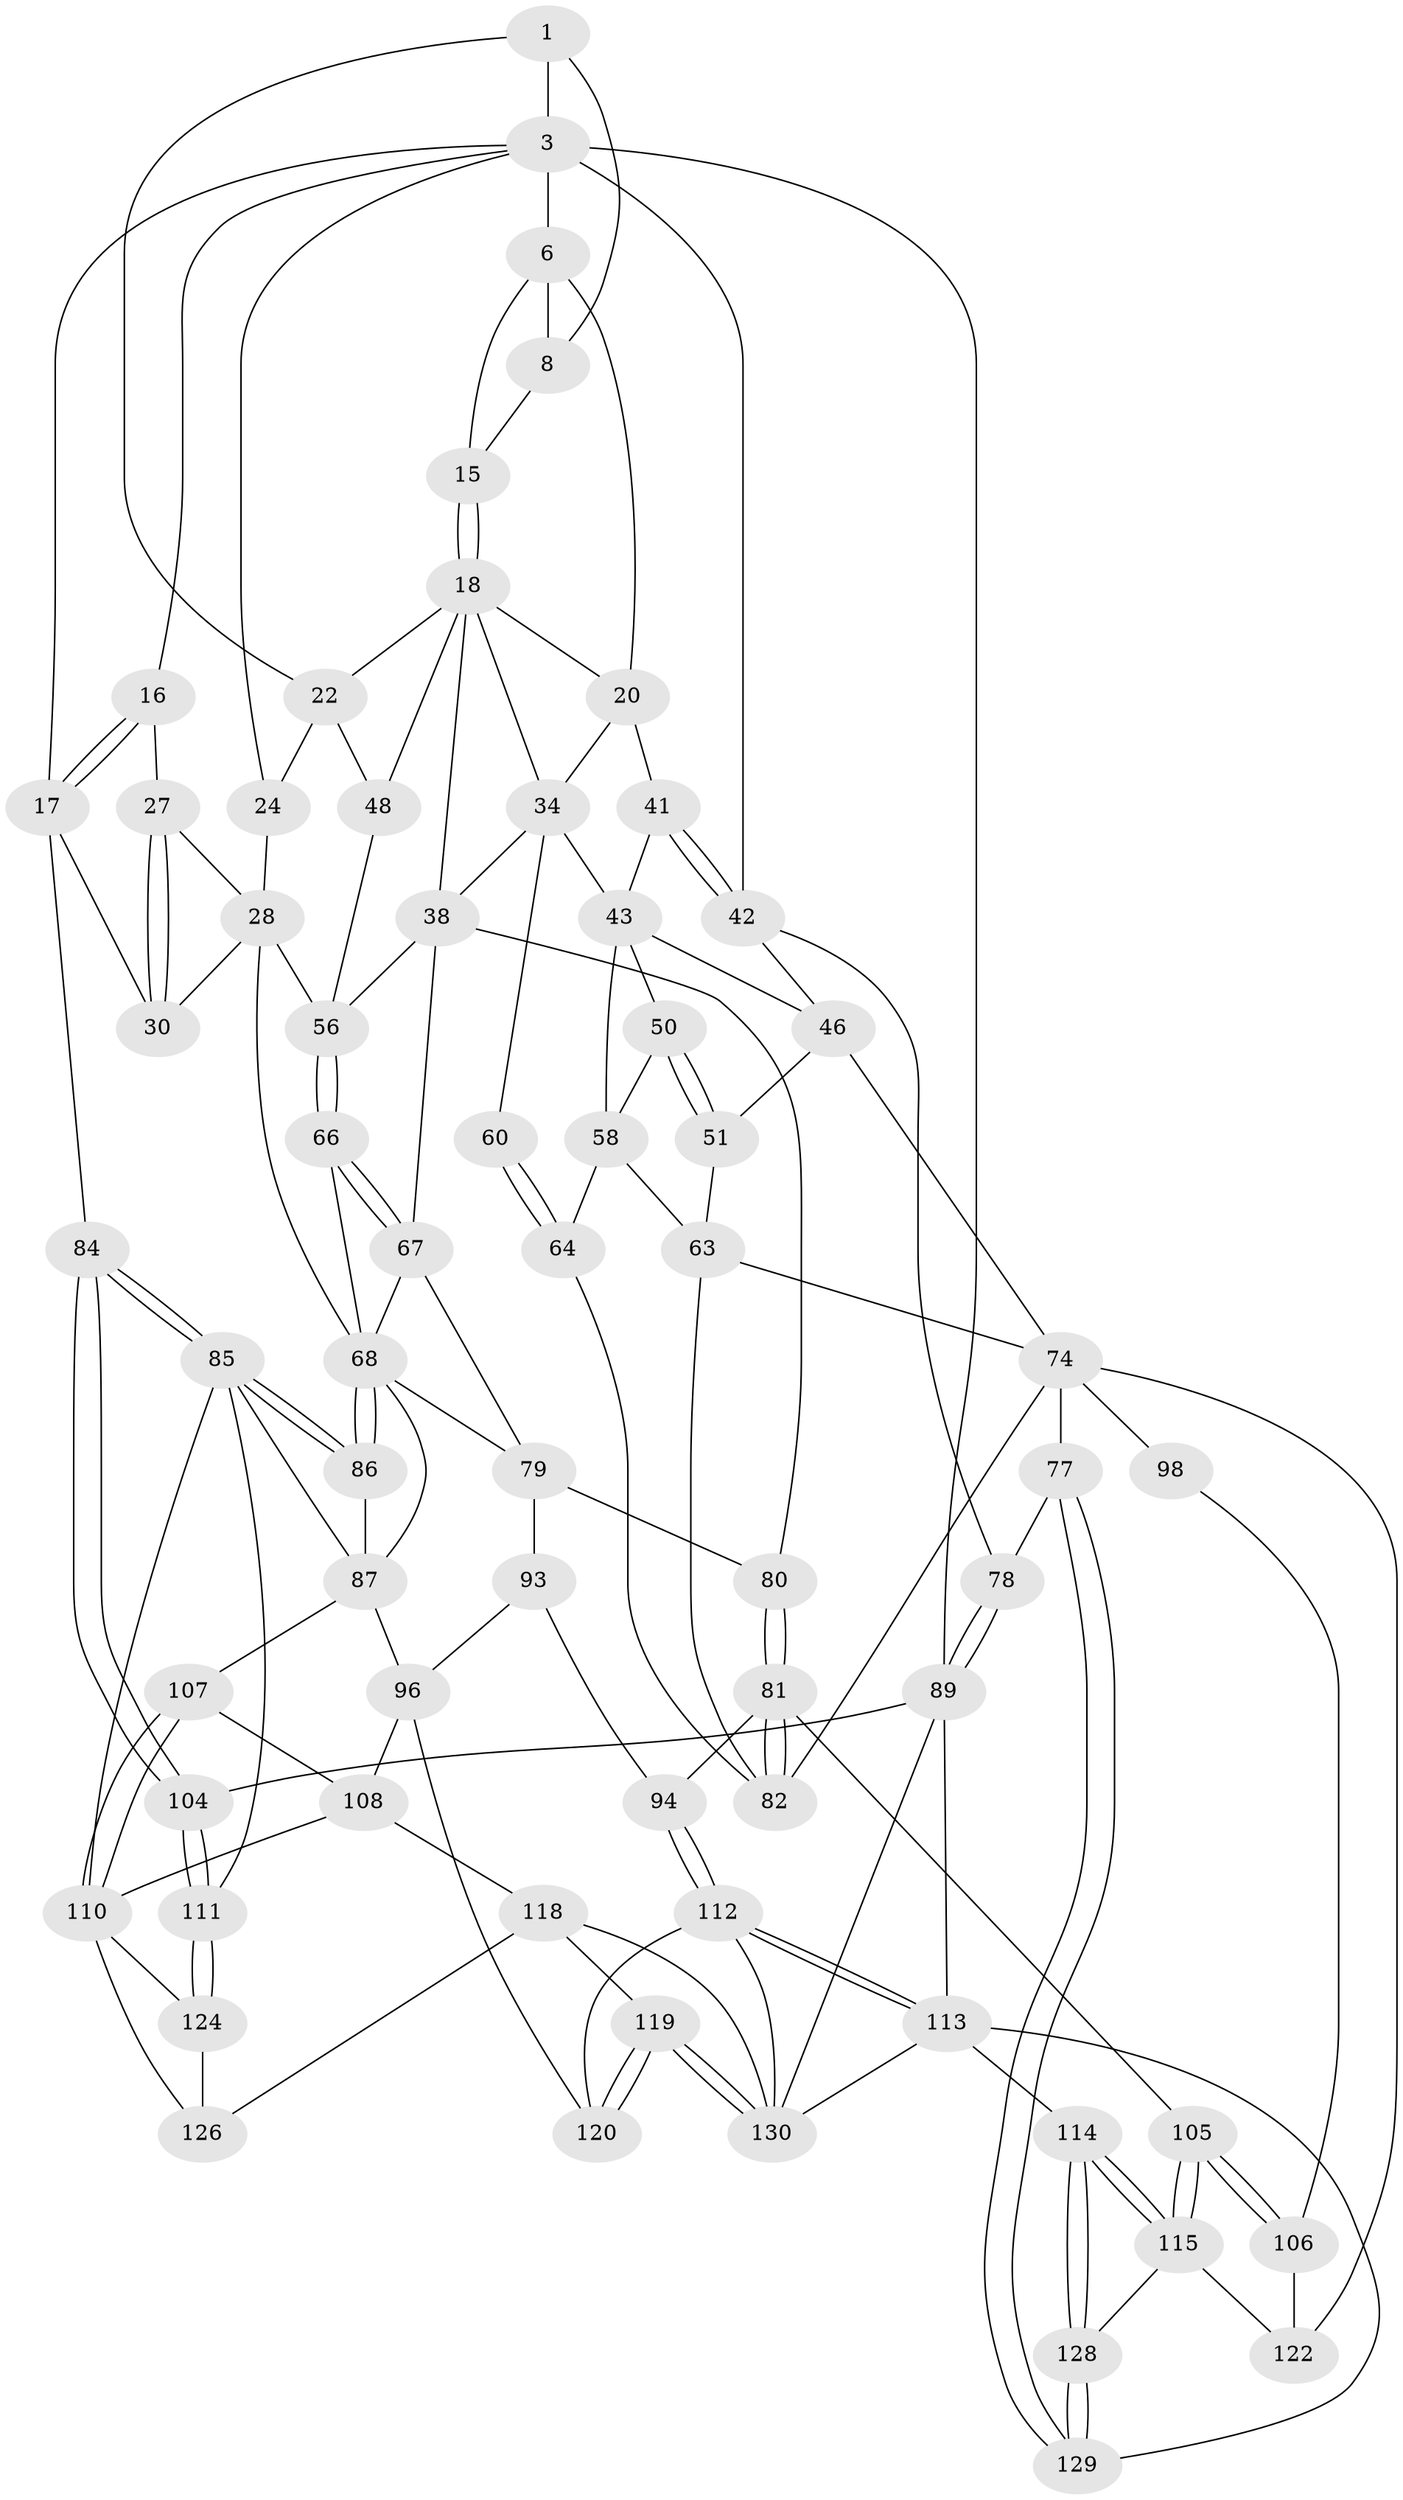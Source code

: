 // original degree distribution, {3: 0.014925373134328358, 4: 0.23134328358208955, 6: 0.21641791044776118, 5: 0.5373134328358209}
// Generated by graph-tools (version 1.1) at 2025/16/03/09/25 04:16:59]
// undirected, 67 vertices, 153 edges
graph export_dot {
graph [start="1"]
  node [color=gray90,style=filled];
  1 [pos="+0.7498273853204671+0",super="+2+9"];
  3 [pos="+0.8712133533419135+0",super="+4+13"];
  6 [pos="+0.15009687670898364+0",super="+7"];
  8 [pos="+0.6603502807074767+0",super="+11"];
  15 [pos="+0.39187036134577863+0.034900334221079556"];
  16 [pos="+0.9678703896693287+0.1645540829659049"];
  17 [pos="+1+0.22244058839043077",super="+29"];
  18 [pos="+0.3990602221873884+0.20103493232326675",super="+19+23"];
  20 [pos="+0.36712820739781127+0.2188551945951552",super="+21"];
  22 [pos="+0.5866302895496226+0.2343023994553223",super="+26"];
  24 [pos="+0.7879567309702544+0.17837267986900998",super="+25"];
  27 [pos="+0.9192970547260222+0.20130347542429292"];
  28 [pos="+0.8918097957846453+0.21769525663868455",super="+31"];
  30 [pos="+1+0.41560133483356543"];
  34 [pos="+0.3977844900511844+0.2609010479880434",super="+35+40"];
  38 [pos="+0.47775498496811974+0.4372427772381138",super="+39+65"];
  41 [pos="+0.16430516981132612+0.19961198501589103"];
  42 [pos="+0+0.2706180733489464",super="+47"];
  43 [pos="+0.3093557912673836+0.3260510175882235",super="+44"];
  46 [pos="+0.04981067384670729+0.38286158085960054",super="+52"];
  48 [pos="+0.6334923786053109+0.4054073704078881"];
  50 [pos="+0.1973609658195939+0.34628180813172843",super="+59"];
  51 [pos="+0.13295087242869003+0.4579750462286206",super="+61"];
  56 [pos="+0.6874731511657171+0.4149321627662956",super="+57"];
  58 [pos="+0.28513796291295596+0.4046635720551319",super="+62"];
  60 [pos="+0.45043208176790145+0.44371968044811577"];
  63 [pos="+0.2227023890913481+0.5118865794643461",super="+73"];
  64 [pos="+0.38456098841001196+0.5011003597961681"];
  66 [pos="+0.6985822740279218+0.4360503321141957"];
  67 [pos="+0.6545117255375633+0.5377173590824519",super="+72"];
  68 [pos="+0.879219860132016+0.44313146257903546",super="+69"];
  74 [pos="+0.23231286753646013+0.5727389734312608",super="+90+75"];
  77 [pos="+0+0.7342274247771771"];
  78 [pos="+0+0.7366905208684477"];
  79 [pos="+0.5294482692783151+0.5746323829899032",super="+92"];
  80 [pos="+0.5097766656012342+0.5668880456479268"];
  81 [pos="+0.4527927499168421+0.6502233044931057",super="+95"];
  82 [pos="+0.3741827208525837+0.5548420138114383",super="+83+91"];
  84 [pos="+1+0.6421163090159265"];
  85 [pos="+1+0.6574143522013431",super="+101"];
  86 [pos="+0.8641711044708869+0.5814862360954604"];
  87 [pos="+0.8325247313638715+0.6229179574330228",super="+102+88"];
  89 [pos="+0+1",super="+103"];
  93 [pos="+0.5754486211850746+0.7356785604972116"];
  94 [pos="+0.5264354137585019+0.7324767774227516"];
  96 [pos="+0.7297309817323854+0.7257716727681802",super="+97"];
  98 [pos="+0.24157513269262362+0.6362882398584844"];
  104 [pos="+1+0.970990344936936"];
  105 [pos="+0.34243510675084454+0.808214730439466"];
  106 [pos="+0.2920055627883215+0.7739608218770253"];
  107 [pos="+0.8599619979928785+0.7240163401664421"];
  108 [pos="+0.746913606792932+0.7387382756644383",super="+117"];
  110 [pos="+0.8884780050060431+0.8032716791552411",super="+116"];
  111 [pos="+1+0.9025501144218492"];
  112 [pos="+0.45199082422908193+0.8999465590403685",super="+121"];
  113 [pos="+0.40128258698562647+0.9209357581939687",super="+132"];
  114 [pos="+0.38994982515416643+0.9114125101419862"];
  115 [pos="+0.3438512080123368+0.8216692851992076",super="+123"];
  118 [pos="+0.7711309933562627+0.9115098219698696",super="+127"];
  119 [pos="+0.6355421438337907+0.8750982264046383"];
  120 [pos="+0.6324399991512201+0.8724441324708181"];
  122 [pos="+0.14466722931615794+0.7826941962180864"];
  124 [pos="+0.9646937636581767+0.9218172611433185"];
  126 [pos="+0.857669409533015+0.9519620652260574"];
  128 [pos="+0.17882218340051634+0.9892692398932941"];
  129 [pos="+0.16250937726827885+1"];
  130 [pos="+0.7104221838336983+1",super="+131+133"];
  1 -- 3 [weight=2];
  1 -- 22;
  1 -- 8;
  3 -- 17;
  3 -- 6;
  3 -- 89 [weight=2];
  3 -- 42;
  3 -- 16;
  3 -- 24;
  6 -- 8;
  6 -- 15;
  6 -- 20;
  8 -- 15;
  15 -- 18;
  15 -- 18;
  16 -- 17;
  16 -- 17;
  16 -- 27;
  17 -- 84;
  17 -- 30;
  18 -- 34;
  18 -- 20;
  18 -- 48;
  18 -- 38;
  18 -- 22;
  20 -- 41;
  20 -- 34;
  22 -- 48;
  22 -- 24;
  24 -- 28 [weight=2];
  27 -- 28;
  27 -- 30;
  27 -- 30;
  28 -- 68;
  28 -- 56;
  28 -- 30;
  34 -- 43 [weight=2];
  34 -- 60 [weight=2];
  34 -- 38;
  38 -- 80;
  38 -- 56;
  38 -- 67;
  41 -- 42;
  41 -- 42;
  41 -- 43;
  42 -- 78;
  42 -- 46;
  43 -- 50;
  43 -- 58;
  43 -- 46;
  46 -- 51;
  46 -- 74;
  48 -- 56;
  50 -- 51 [weight=2];
  50 -- 51;
  50 -- 58;
  51 -- 63;
  56 -- 66;
  56 -- 66;
  58 -- 64;
  58 -- 63;
  60 -- 64;
  60 -- 64;
  63 -- 74;
  63 -- 82;
  64 -- 82;
  66 -- 67;
  66 -- 67;
  66 -- 68;
  67 -- 68;
  67 -- 79;
  68 -- 86;
  68 -- 86;
  68 -- 79;
  68 -- 87;
  74 -- 98 [weight=2];
  74 -- 82;
  74 -- 122;
  74 -- 77;
  77 -- 78;
  77 -- 129;
  77 -- 129;
  78 -- 89;
  78 -- 89;
  79 -- 80;
  79 -- 93;
  80 -- 81;
  80 -- 81;
  81 -- 82 [weight=2];
  81 -- 82;
  81 -- 94;
  81 -- 105;
  84 -- 85;
  84 -- 85;
  84 -- 104;
  84 -- 104;
  85 -- 86;
  85 -- 86;
  85 -- 111;
  85 -- 110;
  85 -- 87;
  86 -- 87;
  87 -- 107;
  87 -- 96;
  89 -- 113;
  89 -- 104;
  89 -- 130;
  93 -- 94;
  93 -- 96;
  94 -- 112;
  94 -- 112;
  96 -- 108;
  96 -- 120;
  98 -- 106;
  104 -- 111;
  104 -- 111;
  105 -- 106;
  105 -- 106;
  105 -- 115;
  105 -- 115;
  106 -- 122;
  107 -- 108;
  107 -- 110;
  107 -- 110;
  108 -- 118;
  108 -- 110;
  110 -- 124;
  110 -- 126;
  111 -- 124;
  111 -- 124;
  112 -- 113;
  112 -- 113;
  112 -- 130;
  112 -- 120;
  113 -- 114;
  113 -- 129;
  113 -- 130;
  114 -- 115;
  114 -- 115;
  114 -- 128;
  114 -- 128;
  115 -- 128;
  115 -- 122;
  118 -- 119;
  118 -- 126;
  118 -- 130;
  119 -- 120;
  119 -- 120;
  119 -- 130;
  119 -- 130;
  124 -- 126;
  128 -- 129;
  128 -- 129;
}
